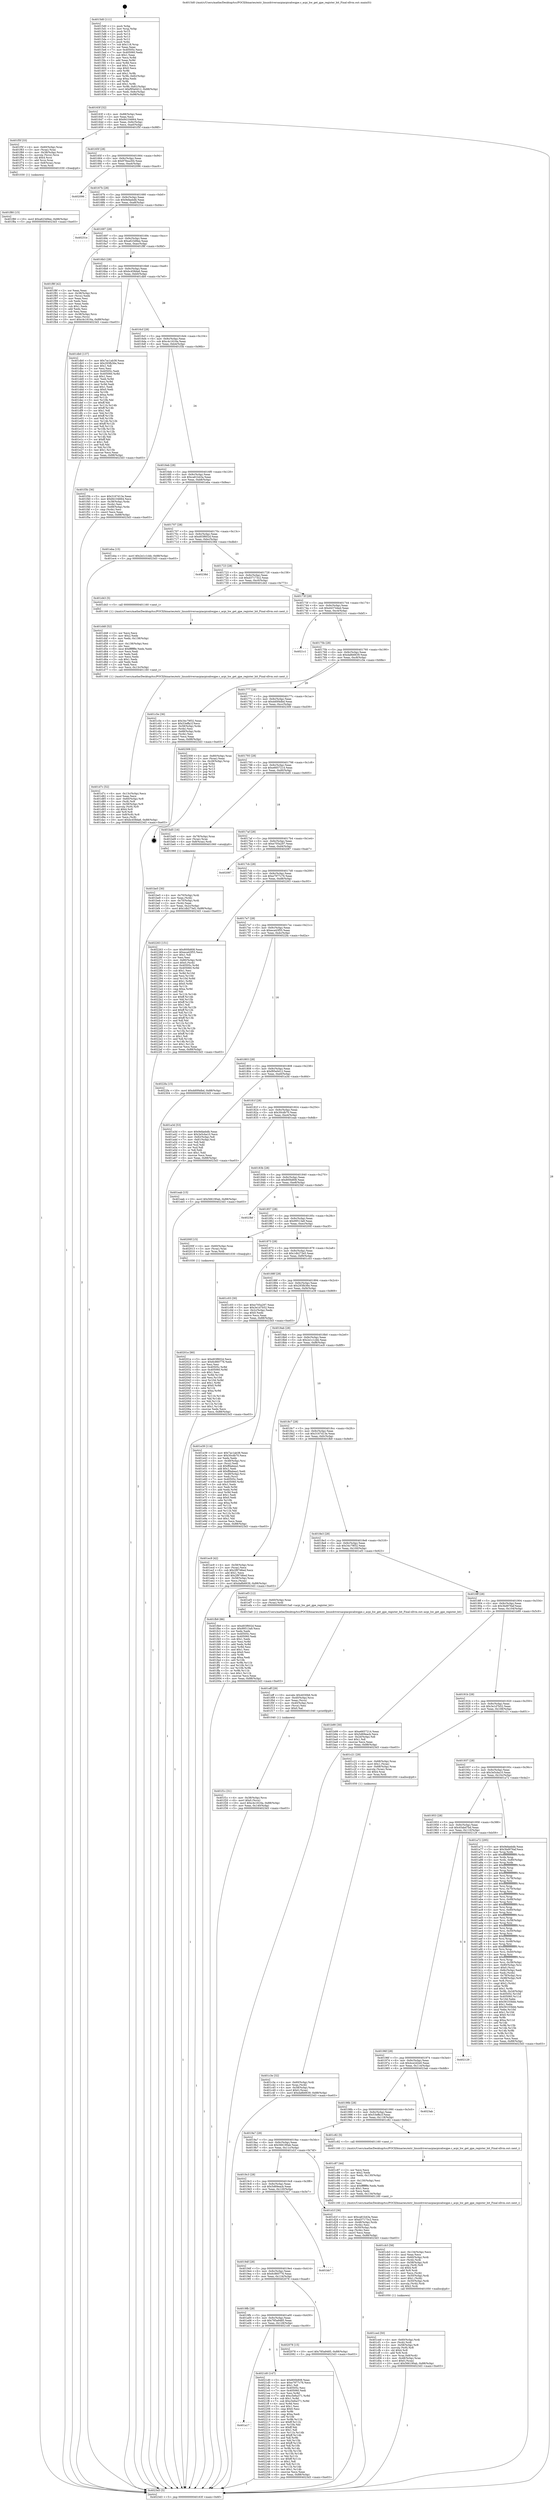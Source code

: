 digraph "0x4015d0" {
  label = "0x4015d0 (/mnt/c/Users/mathe/Desktop/tcc/POCII/binaries/extr_linuxdriversacpiacpicahwgpe.c_acpi_hw_get_gpe_register_bit_Final-ollvm.out::main(0))"
  labelloc = "t"
  node[shape=record]

  Entry [label="",width=0.3,height=0.3,shape=circle,fillcolor=black,style=filled]
  "0x40163f" [label="{
     0x40163f [32]\l
     | [instrs]\l
     &nbsp;&nbsp;0x40163f \<+6\>: mov -0x88(%rbp),%eax\l
     &nbsp;&nbsp;0x401645 \<+2\>: mov %eax,%ecx\l
     &nbsp;&nbsp;0x401647 \<+6\>: sub $0x84104664,%ecx\l
     &nbsp;&nbsp;0x40164d \<+6\>: mov %eax,-0x9c(%rbp)\l
     &nbsp;&nbsp;0x401653 \<+6\>: mov %ecx,-0xa0(%rbp)\l
     &nbsp;&nbsp;0x401659 \<+6\>: je 0000000000401f5f \<main+0x98f\>\l
  }"]
  "0x401f5f" [label="{
     0x401f5f [33]\l
     | [instrs]\l
     &nbsp;&nbsp;0x401f5f \<+4\>: mov -0x60(%rbp),%rax\l
     &nbsp;&nbsp;0x401f63 \<+3\>: mov (%rax),%rax\l
     &nbsp;&nbsp;0x401f66 \<+4\>: mov -0x38(%rbp),%rcx\l
     &nbsp;&nbsp;0x401f6a \<+3\>: movslq (%rcx),%rcx\l
     &nbsp;&nbsp;0x401f6d \<+4\>: shl $0x4,%rcx\l
     &nbsp;&nbsp;0x401f71 \<+3\>: add %rcx,%rax\l
     &nbsp;&nbsp;0x401f74 \<+4\>: mov 0x8(%rax),%rax\l
     &nbsp;&nbsp;0x401f78 \<+3\>: mov %rax,%rdi\l
     &nbsp;&nbsp;0x401f7b \<+5\>: call 0000000000401030 \<free@plt\>\l
     | [calls]\l
     &nbsp;&nbsp;0x401030 \{1\} (unknown)\l
  }"]
  "0x40165f" [label="{
     0x40165f [28]\l
     | [instrs]\l
     &nbsp;&nbsp;0x40165f \<+5\>: jmp 0000000000401664 \<main+0x94\>\l
     &nbsp;&nbsp;0x401664 \<+6\>: mov -0x9c(%rbp),%eax\l
     &nbsp;&nbsp;0x40166a \<+5\>: sub $0x976ea264,%eax\l
     &nbsp;&nbsp;0x40166f \<+6\>: mov %eax,-0xa4(%rbp)\l
     &nbsp;&nbsp;0x401675 \<+6\>: je 0000000000402096 \<main+0xac6\>\l
  }"]
  Exit [label="",width=0.3,height=0.3,shape=circle,fillcolor=black,style=filled,peripheries=2]
  "0x402096" [label="{
     0x402096\l
  }", style=dashed]
  "0x40167b" [label="{
     0x40167b [28]\l
     | [instrs]\l
     &nbsp;&nbsp;0x40167b \<+5\>: jmp 0000000000401680 \<main+0xb0\>\l
     &nbsp;&nbsp;0x401680 \<+6\>: mov -0x9c(%rbp),%eax\l
     &nbsp;&nbsp;0x401686 \<+5\>: sub $0x9efaebdb,%eax\l
     &nbsp;&nbsp;0x40168b \<+6\>: mov %eax,-0xa8(%rbp)\l
     &nbsp;&nbsp;0x401691 \<+6\>: je 000000000040231e \<main+0xd4e\>\l
  }"]
  "0x401a17" [label="{
     0x401a17\l
  }", style=dashed]
  "0x40231e" [label="{
     0x40231e\l
  }", style=dashed]
  "0x401697" [label="{
     0x401697 [28]\l
     | [instrs]\l
     &nbsp;&nbsp;0x401697 \<+5\>: jmp 000000000040169c \<main+0xcc\>\l
     &nbsp;&nbsp;0x40169c \<+6\>: mov -0x9c(%rbp),%eax\l
     &nbsp;&nbsp;0x4016a2 \<+5\>: sub $0xa623d9ee,%eax\l
     &nbsp;&nbsp;0x4016a7 \<+6\>: mov %eax,-0xac(%rbp)\l
     &nbsp;&nbsp;0x4016ad \<+6\>: je 0000000000401f8f \<main+0x9bf\>\l
  }"]
  "0x4021d0" [label="{
     0x4021d0 [147]\l
     | [instrs]\l
     &nbsp;&nbsp;0x4021d0 \<+5\>: mov $0x800b808,%eax\l
     &nbsp;&nbsp;0x4021d5 \<+5\>: mov $0xe7977c76,%ecx\l
     &nbsp;&nbsp;0x4021da \<+2\>: mov $0x1,%dl\l
     &nbsp;&nbsp;0x4021dc \<+7\>: mov 0x40505c,%esi\l
     &nbsp;&nbsp;0x4021e3 \<+7\>: mov 0x405060,%edi\l
     &nbsp;&nbsp;0x4021ea \<+3\>: mov %esi,%r8d\l
     &nbsp;&nbsp;0x4021ed \<+7\>: add $0xc5e6a371,%r8d\l
     &nbsp;&nbsp;0x4021f4 \<+4\>: sub $0x1,%r8d\l
     &nbsp;&nbsp;0x4021f8 \<+7\>: sub $0xc5e6a371,%r8d\l
     &nbsp;&nbsp;0x4021ff \<+4\>: imul %r8d,%esi\l
     &nbsp;&nbsp;0x402203 \<+3\>: and $0x1,%esi\l
     &nbsp;&nbsp;0x402206 \<+3\>: cmp $0x0,%esi\l
     &nbsp;&nbsp;0x402209 \<+4\>: sete %r9b\l
     &nbsp;&nbsp;0x40220d \<+3\>: cmp $0xa,%edi\l
     &nbsp;&nbsp;0x402210 \<+4\>: setl %r10b\l
     &nbsp;&nbsp;0x402214 \<+3\>: mov %r9b,%r11b\l
     &nbsp;&nbsp;0x402217 \<+4\>: xor $0xff,%r11b\l
     &nbsp;&nbsp;0x40221b \<+3\>: mov %r10b,%bl\l
     &nbsp;&nbsp;0x40221e \<+3\>: xor $0xff,%bl\l
     &nbsp;&nbsp;0x402221 \<+3\>: xor $0x1,%dl\l
     &nbsp;&nbsp;0x402224 \<+3\>: mov %r11b,%r14b\l
     &nbsp;&nbsp;0x402227 \<+4\>: and $0xff,%r14b\l
     &nbsp;&nbsp;0x40222b \<+3\>: and %dl,%r9b\l
     &nbsp;&nbsp;0x40222e \<+3\>: mov %bl,%r15b\l
     &nbsp;&nbsp;0x402231 \<+4\>: and $0xff,%r15b\l
     &nbsp;&nbsp;0x402235 \<+3\>: and %dl,%r10b\l
     &nbsp;&nbsp;0x402238 \<+3\>: or %r9b,%r14b\l
     &nbsp;&nbsp;0x40223b \<+3\>: or %r10b,%r15b\l
     &nbsp;&nbsp;0x40223e \<+3\>: xor %r15b,%r14b\l
     &nbsp;&nbsp;0x402241 \<+3\>: or %bl,%r11b\l
     &nbsp;&nbsp;0x402244 \<+4\>: xor $0xff,%r11b\l
     &nbsp;&nbsp;0x402248 \<+3\>: or $0x1,%dl\l
     &nbsp;&nbsp;0x40224b \<+3\>: and %dl,%r11b\l
     &nbsp;&nbsp;0x40224e \<+3\>: or %r11b,%r14b\l
     &nbsp;&nbsp;0x402251 \<+4\>: test $0x1,%r14b\l
     &nbsp;&nbsp;0x402255 \<+3\>: cmovne %ecx,%eax\l
     &nbsp;&nbsp;0x402258 \<+6\>: mov %eax,-0x88(%rbp)\l
     &nbsp;&nbsp;0x40225e \<+5\>: jmp 00000000004023d3 \<main+0xe03\>\l
  }"]
  "0x401f8f" [label="{
     0x401f8f [42]\l
     | [instrs]\l
     &nbsp;&nbsp;0x401f8f \<+2\>: xor %eax,%eax\l
     &nbsp;&nbsp;0x401f91 \<+4\>: mov -0x38(%rbp),%rcx\l
     &nbsp;&nbsp;0x401f95 \<+2\>: mov (%rcx),%edx\l
     &nbsp;&nbsp;0x401f97 \<+2\>: mov %eax,%esi\l
     &nbsp;&nbsp;0x401f99 \<+2\>: sub %edx,%esi\l
     &nbsp;&nbsp;0x401f9b \<+2\>: mov %eax,%edx\l
     &nbsp;&nbsp;0x401f9d \<+3\>: sub $0x1,%edx\l
     &nbsp;&nbsp;0x401fa0 \<+2\>: add %edx,%esi\l
     &nbsp;&nbsp;0x401fa2 \<+2\>: sub %esi,%eax\l
     &nbsp;&nbsp;0x401fa4 \<+4\>: mov -0x38(%rbp),%rcx\l
     &nbsp;&nbsp;0x401fa8 \<+2\>: mov %eax,(%rcx)\l
     &nbsp;&nbsp;0x401faa \<+10\>: movl $0xc4c1616a,-0x88(%rbp)\l
     &nbsp;&nbsp;0x401fb4 \<+5\>: jmp 00000000004023d3 \<main+0xe03\>\l
  }"]
  "0x4016b3" [label="{
     0x4016b3 [28]\l
     | [instrs]\l
     &nbsp;&nbsp;0x4016b3 \<+5\>: jmp 00000000004016b8 \<main+0xe8\>\l
     &nbsp;&nbsp;0x4016b8 \<+6\>: mov -0x9c(%rbp),%eax\l
     &nbsp;&nbsp;0x4016be \<+5\>: sub $0xbc458da6,%eax\l
     &nbsp;&nbsp;0x4016c3 \<+6\>: mov %eax,-0xb0(%rbp)\l
     &nbsp;&nbsp;0x4016c9 \<+6\>: je 0000000000401db0 \<main+0x7e0\>\l
  }"]
  "0x4019fb" [label="{
     0x4019fb [28]\l
     | [instrs]\l
     &nbsp;&nbsp;0x4019fb \<+5\>: jmp 0000000000401a00 \<main+0x430\>\l
     &nbsp;&nbsp;0x401a00 \<+6\>: mov -0x9c(%rbp),%eax\l
     &nbsp;&nbsp;0x401a06 \<+5\>: sub $0x785a9485,%eax\l
     &nbsp;&nbsp;0x401a0b \<+6\>: mov %eax,-0x128(%rbp)\l
     &nbsp;&nbsp;0x401a11 \<+6\>: je 00000000004021d0 \<main+0xc00\>\l
  }"]
  "0x401db0" [label="{
     0x401db0 [137]\l
     | [instrs]\l
     &nbsp;&nbsp;0x401db0 \<+5\>: mov $0x7ac1ab38,%eax\l
     &nbsp;&nbsp;0x401db5 \<+5\>: mov $0x293fb36e,%ecx\l
     &nbsp;&nbsp;0x401dba \<+2\>: mov $0x1,%dl\l
     &nbsp;&nbsp;0x401dbc \<+2\>: xor %esi,%esi\l
     &nbsp;&nbsp;0x401dbe \<+7\>: mov 0x40505c,%edi\l
     &nbsp;&nbsp;0x401dc5 \<+8\>: mov 0x405060,%r8d\l
     &nbsp;&nbsp;0x401dcd \<+3\>: sub $0x1,%esi\l
     &nbsp;&nbsp;0x401dd0 \<+3\>: mov %edi,%r9d\l
     &nbsp;&nbsp;0x401dd3 \<+3\>: add %esi,%r9d\l
     &nbsp;&nbsp;0x401dd6 \<+4\>: imul %r9d,%edi\l
     &nbsp;&nbsp;0x401dda \<+3\>: and $0x1,%edi\l
     &nbsp;&nbsp;0x401ddd \<+3\>: cmp $0x0,%edi\l
     &nbsp;&nbsp;0x401de0 \<+4\>: sete %r10b\l
     &nbsp;&nbsp;0x401de4 \<+4\>: cmp $0xa,%r8d\l
     &nbsp;&nbsp;0x401de8 \<+4\>: setl %r11b\l
     &nbsp;&nbsp;0x401dec \<+3\>: mov %r10b,%bl\l
     &nbsp;&nbsp;0x401def \<+3\>: xor $0xff,%bl\l
     &nbsp;&nbsp;0x401df2 \<+3\>: mov %r11b,%r14b\l
     &nbsp;&nbsp;0x401df5 \<+4\>: xor $0xff,%r14b\l
     &nbsp;&nbsp;0x401df9 \<+3\>: xor $0x1,%dl\l
     &nbsp;&nbsp;0x401dfc \<+3\>: mov %bl,%r15b\l
     &nbsp;&nbsp;0x401dff \<+4\>: and $0xff,%r15b\l
     &nbsp;&nbsp;0x401e03 \<+3\>: and %dl,%r10b\l
     &nbsp;&nbsp;0x401e06 \<+3\>: mov %r14b,%r12b\l
     &nbsp;&nbsp;0x401e09 \<+4\>: and $0xff,%r12b\l
     &nbsp;&nbsp;0x401e0d \<+3\>: and %dl,%r11b\l
     &nbsp;&nbsp;0x401e10 \<+3\>: or %r10b,%r15b\l
     &nbsp;&nbsp;0x401e13 \<+3\>: or %r11b,%r12b\l
     &nbsp;&nbsp;0x401e16 \<+3\>: xor %r12b,%r15b\l
     &nbsp;&nbsp;0x401e19 \<+3\>: or %r14b,%bl\l
     &nbsp;&nbsp;0x401e1c \<+3\>: xor $0xff,%bl\l
     &nbsp;&nbsp;0x401e1f \<+3\>: or $0x1,%dl\l
     &nbsp;&nbsp;0x401e22 \<+2\>: and %dl,%bl\l
     &nbsp;&nbsp;0x401e24 \<+3\>: or %bl,%r15b\l
     &nbsp;&nbsp;0x401e27 \<+4\>: test $0x1,%r15b\l
     &nbsp;&nbsp;0x401e2b \<+3\>: cmovne %ecx,%eax\l
     &nbsp;&nbsp;0x401e2e \<+6\>: mov %eax,-0x88(%rbp)\l
     &nbsp;&nbsp;0x401e34 \<+5\>: jmp 00000000004023d3 \<main+0xe03\>\l
  }"]
  "0x4016cf" [label="{
     0x4016cf [28]\l
     | [instrs]\l
     &nbsp;&nbsp;0x4016cf \<+5\>: jmp 00000000004016d4 \<main+0x104\>\l
     &nbsp;&nbsp;0x4016d4 \<+6\>: mov -0x9c(%rbp),%eax\l
     &nbsp;&nbsp;0x4016da \<+5\>: sub $0xc4c1616a,%eax\l
     &nbsp;&nbsp;0x4016df \<+6\>: mov %eax,-0xb4(%rbp)\l
     &nbsp;&nbsp;0x4016e5 \<+6\>: je 0000000000401f3b \<main+0x96b\>\l
  }"]
  "0x402078" [label="{
     0x402078 [15]\l
     | [instrs]\l
     &nbsp;&nbsp;0x402078 \<+10\>: movl $0x785a9485,-0x88(%rbp)\l
     &nbsp;&nbsp;0x402082 \<+5\>: jmp 00000000004023d3 \<main+0xe03\>\l
  }"]
  "0x401f3b" [label="{
     0x401f3b [36]\l
     | [instrs]\l
     &nbsp;&nbsp;0x401f3b \<+5\>: mov $0x3167d13e,%eax\l
     &nbsp;&nbsp;0x401f40 \<+5\>: mov $0x84104664,%ecx\l
     &nbsp;&nbsp;0x401f45 \<+4\>: mov -0x38(%rbp),%rdx\l
     &nbsp;&nbsp;0x401f49 \<+2\>: mov (%rdx),%esi\l
     &nbsp;&nbsp;0x401f4b \<+4\>: mov -0x68(%rbp),%rdx\l
     &nbsp;&nbsp;0x401f4f \<+2\>: cmp (%rdx),%esi\l
     &nbsp;&nbsp;0x401f51 \<+3\>: cmovl %ecx,%eax\l
     &nbsp;&nbsp;0x401f54 \<+6\>: mov %eax,-0x88(%rbp)\l
     &nbsp;&nbsp;0x401f5a \<+5\>: jmp 00000000004023d3 \<main+0xe03\>\l
  }"]
  "0x4016eb" [label="{
     0x4016eb [28]\l
     | [instrs]\l
     &nbsp;&nbsp;0x4016eb \<+5\>: jmp 00000000004016f0 \<main+0x120\>\l
     &nbsp;&nbsp;0x4016f0 \<+6\>: mov -0x9c(%rbp),%eax\l
     &nbsp;&nbsp;0x4016f6 \<+5\>: sub $0xca61b43a,%eax\l
     &nbsp;&nbsp;0x4016fb \<+6\>: mov %eax,-0xb8(%rbp)\l
     &nbsp;&nbsp;0x401701 \<+6\>: je 0000000000401eba \<main+0x8ea\>\l
  }"]
  "0x4019df" [label="{
     0x4019df [28]\l
     | [instrs]\l
     &nbsp;&nbsp;0x4019df \<+5\>: jmp 00000000004019e4 \<main+0x414\>\l
     &nbsp;&nbsp;0x4019e4 \<+6\>: mov -0x9c(%rbp),%eax\l
     &nbsp;&nbsp;0x4019ea \<+5\>: sub $0x6c860776,%eax\l
     &nbsp;&nbsp;0x4019ef \<+6\>: mov %eax,-0x124(%rbp)\l
     &nbsp;&nbsp;0x4019f5 \<+6\>: je 0000000000402078 \<main+0xaa8\>\l
  }"]
  "0x401eba" [label="{
     0x401eba [15]\l
     | [instrs]\l
     &nbsp;&nbsp;0x401eba \<+10\>: movl $0x2e1c1cbb,-0x88(%rbp)\l
     &nbsp;&nbsp;0x401ec4 \<+5\>: jmp 00000000004023d3 \<main+0xe03\>\l
  }"]
  "0x401707" [label="{
     0x401707 [28]\l
     | [instrs]\l
     &nbsp;&nbsp;0x401707 \<+5\>: jmp 000000000040170c \<main+0x13c\>\l
     &nbsp;&nbsp;0x40170c \<+6\>: mov -0x9c(%rbp),%eax\l
     &nbsp;&nbsp;0x401712 \<+5\>: sub $0xd03f602d,%eax\l
     &nbsp;&nbsp;0x401717 \<+6\>: mov %eax,-0xbc(%rbp)\l
     &nbsp;&nbsp;0x40171d \<+6\>: je 000000000040238d \<main+0xdbd\>\l
  }"]
  "0x401bb7" [label="{
     0x401bb7\l
  }", style=dashed]
  "0x40238d" [label="{
     0x40238d\l
  }", style=dashed]
  "0x401723" [label="{
     0x401723 [28]\l
     | [instrs]\l
     &nbsp;&nbsp;0x401723 \<+5\>: jmp 0000000000401728 \<main+0x158\>\l
     &nbsp;&nbsp;0x401728 \<+6\>: mov -0x9c(%rbp),%eax\l
     &nbsp;&nbsp;0x40172e \<+5\>: sub $0xd37173c2,%eax\l
     &nbsp;&nbsp;0x401733 \<+6\>: mov %eax,-0xc0(%rbp)\l
     &nbsp;&nbsp;0x401739 \<+6\>: je 0000000000401d43 \<main+0x773\>\l
  }"]
  "0x40201e" [label="{
     0x40201e [90]\l
     | [instrs]\l
     &nbsp;&nbsp;0x40201e \<+5\>: mov $0xd03f602d,%ecx\l
     &nbsp;&nbsp;0x402023 \<+5\>: mov $0x6c860776,%edx\l
     &nbsp;&nbsp;0x402028 \<+2\>: xor %esi,%esi\l
     &nbsp;&nbsp;0x40202a \<+8\>: mov 0x40505c,%r8d\l
     &nbsp;&nbsp;0x402032 \<+8\>: mov 0x405060,%r9d\l
     &nbsp;&nbsp;0x40203a \<+3\>: sub $0x1,%esi\l
     &nbsp;&nbsp;0x40203d \<+3\>: mov %r8d,%r10d\l
     &nbsp;&nbsp;0x402040 \<+3\>: add %esi,%r10d\l
     &nbsp;&nbsp;0x402043 \<+4\>: imul %r10d,%r8d\l
     &nbsp;&nbsp;0x402047 \<+4\>: and $0x1,%r8d\l
     &nbsp;&nbsp;0x40204b \<+4\>: cmp $0x0,%r8d\l
     &nbsp;&nbsp;0x40204f \<+4\>: sete %r11b\l
     &nbsp;&nbsp;0x402053 \<+4\>: cmp $0xa,%r9d\l
     &nbsp;&nbsp;0x402057 \<+3\>: setl %bl\l
     &nbsp;&nbsp;0x40205a \<+3\>: mov %r11b,%r14b\l
     &nbsp;&nbsp;0x40205d \<+3\>: and %bl,%r14b\l
     &nbsp;&nbsp;0x402060 \<+3\>: xor %bl,%r11b\l
     &nbsp;&nbsp;0x402063 \<+3\>: or %r11b,%r14b\l
     &nbsp;&nbsp;0x402066 \<+4\>: test $0x1,%r14b\l
     &nbsp;&nbsp;0x40206a \<+3\>: cmovne %edx,%ecx\l
     &nbsp;&nbsp;0x40206d \<+6\>: mov %ecx,-0x88(%rbp)\l
     &nbsp;&nbsp;0x402073 \<+5\>: jmp 00000000004023d3 \<main+0xe03\>\l
  }"]
  "0x401d43" [label="{
     0x401d43 [5]\l
     | [instrs]\l
     &nbsp;&nbsp;0x401d43 \<+5\>: call 0000000000401160 \<next_i\>\l
     | [calls]\l
     &nbsp;&nbsp;0x401160 \{1\} (/mnt/c/Users/mathe/Desktop/tcc/POCII/binaries/extr_linuxdriversacpiacpicahwgpe.c_acpi_hw_get_gpe_register_bit_Final-ollvm.out::next_i)\l
  }"]
  "0x40173f" [label="{
     0x40173f [28]\l
     | [instrs]\l
     &nbsp;&nbsp;0x40173f \<+5\>: jmp 0000000000401744 \<main+0x174\>\l
     &nbsp;&nbsp;0x401744 \<+6\>: mov -0x9c(%rbp),%eax\l
     &nbsp;&nbsp;0x40174a \<+5\>: sub $0xd43744ed,%eax\l
     &nbsp;&nbsp;0x40174f \<+6\>: mov %eax,-0xc4(%rbp)\l
     &nbsp;&nbsp;0x401755 \<+6\>: je 00000000004021c1 \<main+0xbf1\>\l
  }"]
  "0x401f80" [label="{
     0x401f80 [15]\l
     | [instrs]\l
     &nbsp;&nbsp;0x401f80 \<+10\>: movl $0xa623d9ee,-0x88(%rbp)\l
     &nbsp;&nbsp;0x401f8a \<+5\>: jmp 00000000004023d3 \<main+0xe03\>\l
  }"]
  "0x4021c1" [label="{
     0x4021c1\l
  }", style=dashed]
  "0x40175b" [label="{
     0x40175b [28]\l
     | [instrs]\l
     &nbsp;&nbsp;0x40175b \<+5\>: jmp 0000000000401760 \<main+0x190\>\l
     &nbsp;&nbsp;0x401760 \<+6\>: mov -0x9c(%rbp),%eax\l
     &nbsp;&nbsp;0x401766 \<+5\>: sub $0xda8b6639,%eax\l
     &nbsp;&nbsp;0x40176b \<+6\>: mov %eax,-0xc8(%rbp)\l
     &nbsp;&nbsp;0x401771 \<+6\>: je 0000000000401c5e \<main+0x68e\>\l
  }"]
  "0x401f1c" [label="{
     0x401f1c [31]\l
     | [instrs]\l
     &nbsp;&nbsp;0x401f1c \<+4\>: mov -0x38(%rbp),%rcx\l
     &nbsp;&nbsp;0x401f20 \<+6\>: movl $0x0,(%rcx)\l
     &nbsp;&nbsp;0x401f26 \<+10\>: movl $0xc4c1616a,-0x88(%rbp)\l
     &nbsp;&nbsp;0x401f30 \<+6\>: mov %eax,-0x140(%rbp)\l
     &nbsp;&nbsp;0x401f36 \<+5\>: jmp 00000000004023d3 \<main+0xe03\>\l
  }"]
  "0x401c5e" [label="{
     0x401c5e [36]\l
     | [instrs]\l
     &nbsp;&nbsp;0x401c5e \<+5\>: mov $0x34c79f32,%eax\l
     &nbsp;&nbsp;0x401c63 \<+5\>: mov $0x53effa1f,%ecx\l
     &nbsp;&nbsp;0x401c68 \<+4\>: mov -0x58(%rbp),%rdx\l
     &nbsp;&nbsp;0x401c6c \<+2\>: mov (%rdx),%esi\l
     &nbsp;&nbsp;0x401c6e \<+4\>: mov -0x68(%rbp),%rdx\l
     &nbsp;&nbsp;0x401c72 \<+2\>: cmp (%rdx),%esi\l
     &nbsp;&nbsp;0x401c74 \<+3\>: cmovl %ecx,%eax\l
     &nbsp;&nbsp;0x401c77 \<+6\>: mov %eax,-0x88(%rbp)\l
     &nbsp;&nbsp;0x401c7d \<+5\>: jmp 00000000004023d3 \<main+0xe03\>\l
  }"]
  "0x401777" [label="{
     0x401777 [28]\l
     | [instrs]\l
     &nbsp;&nbsp;0x401777 \<+5\>: jmp 000000000040177c \<main+0x1ac\>\l
     &nbsp;&nbsp;0x40177c \<+6\>: mov -0x9c(%rbp),%eax\l
     &nbsp;&nbsp;0x401782 \<+5\>: sub $0xdd0f4dbd,%eax\l
     &nbsp;&nbsp;0x401787 \<+6\>: mov %eax,-0xcc(%rbp)\l
     &nbsp;&nbsp;0x40178d \<+6\>: je 0000000000402309 \<main+0xd39\>\l
  }"]
  "0x401eff" [label="{
     0x401eff [29]\l
     | [instrs]\l
     &nbsp;&nbsp;0x401eff \<+10\>: movabs $0x4030b6,%rdi\l
     &nbsp;&nbsp;0x401f09 \<+4\>: mov -0x40(%rbp),%rcx\l
     &nbsp;&nbsp;0x401f0d \<+2\>: mov %eax,(%rcx)\l
     &nbsp;&nbsp;0x401f0f \<+4\>: mov -0x40(%rbp),%rcx\l
     &nbsp;&nbsp;0x401f13 \<+2\>: mov (%rcx),%esi\l
     &nbsp;&nbsp;0x401f15 \<+2\>: mov $0x0,%al\l
     &nbsp;&nbsp;0x401f17 \<+5\>: call 0000000000401040 \<printf@plt\>\l
     | [calls]\l
     &nbsp;&nbsp;0x401040 \{1\} (unknown)\l
  }"]
  "0x402309" [label="{
     0x402309 [21]\l
     | [instrs]\l
     &nbsp;&nbsp;0x402309 \<+4\>: mov -0x80(%rbp),%rax\l
     &nbsp;&nbsp;0x40230d \<+2\>: mov (%rax),%eax\l
     &nbsp;&nbsp;0x40230f \<+4\>: lea -0x28(%rbp),%rsp\l
     &nbsp;&nbsp;0x402313 \<+1\>: pop %rbx\l
     &nbsp;&nbsp;0x402314 \<+2\>: pop %r12\l
     &nbsp;&nbsp;0x402316 \<+2\>: pop %r13\l
     &nbsp;&nbsp;0x402318 \<+2\>: pop %r14\l
     &nbsp;&nbsp;0x40231a \<+2\>: pop %r15\l
     &nbsp;&nbsp;0x40231c \<+1\>: pop %rbp\l
     &nbsp;&nbsp;0x40231d \<+1\>: ret\l
  }"]
  "0x401793" [label="{
     0x401793 [28]\l
     | [instrs]\l
     &nbsp;&nbsp;0x401793 \<+5\>: jmp 0000000000401798 \<main+0x1c8\>\l
     &nbsp;&nbsp;0x401798 \<+6\>: mov -0x9c(%rbp),%eax\l
     &nbsp;&nbsp;0x40179e \<+5\>: sub $0xe6657214,%eax\l
     &nbsp;&nbsp;0x4017a3 \<+6\>: mov %eax,-0xd0(%rbp)\l
     &nbsp;&nbsp;0x4017a9 \<+6\>: je 0000000000401bd5 \<main+0x605\>\l
  }"]
  "0x401d7c" [label="{
     0x401d7c [52]\l
     | [instrs]\l
     &nbsp;&nbsp;0x401d7c \<+6\>: mov -0x13c(%rbp),%ecx\l
     &nbsp;&nbsp;0x401d82 \<+3\>: imul %eax,%ecx\l
     &nbsp;&nbsp;0x401d85 \<+4\>: mov -0x60(%rbp),%r8\l
     &nbsp;&nbsp;0x401d89 \<+3\>: mov (%r8),%r8\l
     &nbsp;&nbsp;0x401d8c \<+4\>: mov -0x58(%rbp),%r9\l
     &nbsp;&nbsp;0x401d90 \<+3\>: movslq (%r9),%r9\l
     &nbsp;&nbsp;0x401d93 \<+4\>: shl $0x4,%r9\l
     &nbsp;&nbsp;0x401d97 \<+3\>: add %r9,%r8\l
     &nbsp;&nbsp;0x401d9a \<+4\>: mov 0x8(%r8),%r8\l
     &nbsp;&nbsp;0x401d9e \<+3\>: mov %ecx,(%r8)\l
     &nbsp;&nbsp;0x401da1 \<+10\>: movl $0xbc458da6,-0x88(%rbp)\l
     &nbsp;&nbsp;0x401dab \<+5\>: jmp 00000000004023d3 \<main+0xe03\>\l
  }"]
  "0x401bd5" [label="{
     0x401bd5 [16]\l
     | [instrs]\l
     &nbsp;&nbsp;0x401bd5 \<+4\>: mov -0x78(%rbp),%rax\l
     &nbsp;&nbsp;0x401bd9 \<+3\>: mov (%rax),%rax\l
     &nbsp;&nbsp;0x401bdc \<+4\>: mov 0x8(%rax),%rdi\l
     &nbsp;&nbsp;0x401be0 \<+5\>: call 0000000000401060 \<atoi@plt\>\l
     | [calls]\l
     &nbsp;&nbsp;0x401060 \{1\} (unknown)\l
  }"]
  "0x4017af" [label="{
     0x4017af [28]\l
     | [instrs]\l
     &nbsp;&nbsp;0x4017af \<+5\>: jmp 00000000004017b4 \<main+0x1e4\>\l
     &nbsp;&nbsp;0x4017b4 \<+6\>: mov -0x9c(%rbp),%eax\l
     &nbsp;&nbsp;0x4017ba \<+5\>: sub $0xe705a297,%eax\l
     &nbsp;&nbsp;0x4017bf \<+6\>: mov %eax,-0xd4(%rbp)\l
     &nbsp;&nbsp;0x4017c5 \<+6\>: je 0000000000402087 \<main+0xab7\>\l
  }"]
  "0x401d48" [label="{
     0x401d48 [52]\l
     | [instrs]\l
     &nbsp;&nbsp;0x401d48 \<+2\>: xor %ecx,%ecx\l
     &nbsp;&nbsp;0x401d4a \<+5\>: mov $0x2,%edx\l
     &nbsp;&nbsp;0x401d4f \<+6\>: mov %edx,-0x138(%rbp)\l
     &nbsp;&nbsp;0x401d55 \<+1\>: cltd\l
     &nbsp;&nbsp;0x401d56 \<+6\>: mov -0x138(%rbp),%esi\l
     &nbsp;&nbsp;0x401d5c \<+2\>: idiv %esi\l
     &nbsp;&nbsp;0x401d5e \<+6\>: imul $0xfffffffe,%edx,%edx\l
     &nbsp;&nbsp;0x401d64 \<+2\>: mov %ecx,%edi\l
     &nbsp;&nbsp;0x401d66 \<+2\>: sub %edx,%edi\l
     &nbsp;&nbsp;0x401d68 \<+2\>: mov %ecx,%edx\l
     &nbsp;&nbsp;0x401d6a \<+3\>: sub $0x1,%edx\l
     &nbsp;&nbsp;0x401d6d \<+2\>: add %edx,%edi\l
     &nbsp;&nbsp;0x401d6f \<+2\>: sub %edi,%ecx\l
     &nbsp;&nbsp;0x401d71 \<+6\>: mov %ecx,-0x13c(%rbp)\l
     &nbsp;&nbsp;0x401d77 \<+5\>: call 0000000000401160 \<next_i\>\l
     | [calls]\l
     &nbsp;&nbsp;0x401160 \{1\} (/mnt/c/Users/mathe/Desktop/tcc/POCII/binaries/extr_linuxdriversacpiacpicahwgpe.c_acpi_hw_get_gpe_register_bit_Final-ollvm.out::next_i)\l
  }"]
  "0x402087" [label="{
     0x402087\l
  }", style=dashed]
  "0x4017cb" [label="{
     0x4017cb [28]\l
     | [instrs]\l
     &nbsp;&nbsp;0x4017cb \<+5\>: jmp 00000000004017d0 \<main+0x200\>\l
     &nbsp;&nbsp;0x4017d0 \<+6\>: mov -0x9c(%rbp),%eax\l
     &nbsp;&nbsp;0x4017d6 \<+5\>: sub $0xe7977c76,%eax\l
     &nbsp;&nbsp;0x4017db \<+6\>: mov %eax,-0xd8(%rbp)\l
     &nbsp;&nbsp;0x4017e1 \<+6\>: je 0000000000402263 \<main+0xc93\>\l
  }"]
  "0x4019c3" [label="{
     0x4019c3 [28]\l
     | [instrs]\l
     &nbsp;&nbsp;0x4019c3 \<+5\>: jmp 00000000004019c8 \<main+0x3f8\>\l
     &nbsp;&nbsp;0x4019c8 \<+6\>: mov -0x9c(%rbp),%eax\l
     &nbsp;&nbsp;0x4019ce \<+5\>: sub $0x5d69eacb,%eax\l
     &nbsp;&nbsp;0x4019d3 \<+6\>: mov %eax,-0x120(%rbp)\l
     &nbsp;&nbsp;0x4019d9 \<+6\>: je 0000000000401bb7 \<main+0x5e7\>\l
  }"]
  "0x402263" [label="{
     0x402263 [151]\l
     | [instrs]\l
     &nbsp;&nbsp;0x402263 \<+5\>: mov $0x800b808,%eax\l
     &nbsp;&nbsp;0x402268 \<+5\>: mov $0xeca43f55,%ecx\l
     &nbsp;&nbsp;0x40226d \<+2\>: mov $0x1,%dl\l
     &nbsp;&nbsp;0x40226f \<+2\>: xor %esi,%esi\l
     &nbsp;&nbsp;0x402271 \<+4\>: mov -0x80(%rbp),%rdi\l
     &nbsp;&nbsp;0x402275 \<+6\>: movl $0x0,(%rdi)\l
     &nbsp;&nbsp;0x40227b \<+8\>: mov 0x40505c,%r8d\l
     &nbsp;&nbsp;0x402283 \<+8\>: mov 0x405060,%r9d\l
     &nbsp;&nbsp;0x40228b \<+3\>: sub $0x1,%esi\l
     &nbsp;&nbsp;0x40228e \<+3\>: mov %r8d,%r10d\l
     &nbsp;&nbsp;0x402291 \<+3\>: add %esi,%r10d\l
     &nbsp;&nbsp;0x402294 \<+4\>: imul %r10d,%r8d\l
     &nbsp;&nbsp;0x402298 \<+4\>: and $0x1,%r8d\l
     &nbsp;&nbsp;0x40229c \<+4\>: cmp $0x0,%r8d\l
     &nbsp;&nbsp;0x4022a0 \<+4\>: sete %r11b\l
     &nbsp;&nbsp;0x4022a4 \<+4\>: cmp $0xa,%r9d\l
     &nbsp;&nbsp;0x4022a8 \<+3\>: setl %bl\l
     &nbsp;&nbsp;0x4022ab \<+3\>: mov %r11b,%r14b\l
     &nbsp;&nbsp;0x4022ae \<+4\>: xor $0xff,%r14b\l
     &nbsp;&nbsp;0x4022b2 \<+3\>: mov %bl,%r15b\l
     &nbsp;&nbsp;0x4022b5 \<+4\>: xor $0xff,%r15b\l
     &nbsp;&nbsp;0x4022b9 \<+3\>: xor $0x1,%dl\l
     &nbsp;&nbsp;0x4022bc \<+3\>: mov %r14b,%r12b\l
     &nbsp;&nbsp;0x4022bf \<+4\>: and $0xff,%r12b\l
     &nbsp;&nbsp;0x4022c3 \<+3\>: and %dl,%r11b\l
     &nbsp;&nbsp;0x4022c6 \<+3\>: mov %r15b,%r13b\l
     &nbsp;&nbsp;0x4022c9 \<+4\>: and $0xff,%r13b\l
     &nbsp;&nbsp;0x4022cd \<+2\>: and %dl,%bl\l
     &nbsp;&nbsp;0x4022cf \<+3\>: or %r11b,%r12b\l
     &nbsp;&nbsp;0x4022d2 \<+3\>: or %bl,%r13b\l
     &nbsp;&nbsp;0x4022d5 \<+3\>: xor %r13b,%r12b\l
     &nbsp;&nbsp;0x4022d8 \<+3\>: or %r15b,%r14b\l
     &nbsp;&nbsp;0x4022db \<+4\>: xor $0xff,%r14b\l
     &nbsp;&nbsp;0x4022df \<+3\>: or $0x1,%dl\l
     &nbsp;&nbsp;0x4022e2 \<+3\>: and %dl,%r14b\l
     &nbsp;&nbsp;0x4022e5 \<+3\>: or %r14b,%r12b\l
     &nbsp;&nbsp;0x4022e8 \<+4\>: test $0x1,%r12b\l
     &nbsp;&nbsp;0x4022ec \<+3\>: cmovne %ecx,%eax\l
     &nbsp;&nbsp;0x4022ef \<+6\>: mov %eax,-0x88(%rbp)\l
     &nbsp;&nbsp;0x4022f5 \<+5\>: jmp 00000000004023d3 \<main+0xe03\>\l
  }"]
  "0x4017e7" [label="{
     0x4017e7 [28]\l
     | [instrs]\l
     &nbsp;&nbsp;0x4017e7 \<+5\>: jmp 00000000004017ec \<main+0x21c\>\l
     &nbsp;&nbsp;0x4017ec \<+6\>: mov -0x9c(%rbp),%eax\l
     &nbsp;&nbsp;0x4017f2 \<+5\>: sub $0xeca43f55,%eax\l
     &nbsp;&nbsp;0x4017f7 \<+6\>: mov %eax,-0xdc(%rbp)\l
     &nbsp;&nbsp;0x4017fd \<+6\>: je 00000000004022fa \<main+0xd2a\>\l
  }"]
  "0x401d1f" [label="{
     0x401d1f [36]\l
     | [instrs]\l
     &nbsp;&nbsp;0x401d1f \<+5\>: mov $0xca61b43a,%eax\l
     &nbsp;&nbsp;0x401d24 \<+5\>: mov $0xd37173c2,%ecx\l
     &nbsp;&nbsp;0x401d29 \<+4\>: mov -0x48(%rbp),%rdx\l
     &nbsp;&nbsp;0x401d2d \<+2\>: mov (%rdx),%esi\l
     &nbsp;&nbsp;0x401d2f \<+4\>: mov -0x50(%rbp),%rdx\l
     &nbsp;&nbsp;0x401d33 \<+2\>: cmp (%rdx),%esi\l
     &nbsp;&nbsp;0x401d35 \<+3\>: cmovl %ecx,%eax\l
     &nbsp;&nbsp;0x401d38 \<+6\>: mov %eax,-0x88(%rbp)\l
     &nbsp;&nbsp;0x401d3e \<+5\>: jmp 00000000004023d3 \<main+0xe03\>\l
  }"]
  "0x4022fa" [label="{
     0x4022fa [15]\l
     | [instrs]\l
     &nbsp;&nbsp;0x4022fa \<+10\>: movl $0xdd0f4dbd,-0x88(%rbp)\l
     &nbsp;&nbsp;0x402304 \<+5\>: jmp 00000000004023d3 \<main+0xe03\>\l
  }"]
  "0x401803" [label="{
     0x401803 [28]\l
     | [instrs]\l
     &nbsp;&nbsp;0x401803 \<+5\>: jmp 0000000000401808 \<main+0x238\>\l
     &nbsp;&nbsp;0x401808 \<+6\>: mov -0x9c(%rbp),%eax\l
     &nbsp;&nbsp;0x40180e \<+5\>: sub $0xf95e0d12,%eax\l
     &nbsp;&nbsp;0x401813 \<+6\>: mov %eax,-0xe0(%rbp)\l
     &nbsp;&nbsp;0x401819 \<+6\>: je 0000000000401a3d \<main+0x46d\>\l
  }"]
  "0x401ced" [label="{
     0x401ced [50]\l
     | [instrs]\l
     &nbsp;&nbsp;0x401ced \<+4\>: mov -0x60(%rbp),%rdi\l
     &nbsp;&nbsp;0x401cf1 \<+3\>: mov (%rdi),%rdi\l
     &nbsp;&nbsp;0x401cf4 \<+4\>: mov -0x58(%rbp),%r8\l
     &nbsp;&nbsp;0x401cf8 \<+3\>: movslq (%r8),%r8\l
     &nbsp;&nbsp;0x401cfb \<+4\>: shl $0x4,%r8\l
     &nbsp;&nbsp;0x401cff \<+3\>: add %r8,%rdi\l
     &nbsp;&nbsp;0x401d02 \<+4\>: mov %rax,0x8(%rdi)\l
     &nbsp;&nbsp;0x401d06 \<+4\>: mov -0x48(%rbp),%rax\l
     &nbsp;&nbsp;0x401d0a \<+6\>: movl $0x0,(%rax)\l
     &nbsp;&nbsp;0x401d10 \<+10\>: movl $0x566190ab,-0x88(%rbp)\l
     &nbsp;&nbsp;0x401d1a \<+5\>: jmp 00000000004023d3 \<main+0xe03\>\l
  }"]
  "0x401a3d" [label="{
     0x401a3d [53]\l
     | [instrs]\l
     &nbsp;&nbsp;0x401a3d \<+5\>: mov $0x9efaebdb,%eax\l
     &nbsp;&nbsp;0x401a42 \<+5\>: mov $0x3e5cba10,%ecx\l
     &nbsp;&nbsp;0x401a47 \<+6\>: mov -0x82(%rbp),%dl\l
     &nbsp;&nbsp;0x401a4d \<+7\>: mov -0x81(%rbp),%sil\l
     &nbsp;&nbsp;0x401a54 \<+3\>: mov %dl,%dil\l
     &nbsp;&nbsp;0x401a57 \<+3\>: and %sil,%dil\l
     &nbsp;&nbsp;0x401a5a \<+3\>: xor %sil,%dl\l
     &nbsp;&nbsp;0x401a5d \<+3\>: or %dl,%dil\l
     &nbsp;&nbsp;0x401a60 \<+4\>: test $0x1,%dil\l
     &nbsp;&nbsp;0x401a64 \<+3\>: cmovne %ecx,%eax\l
     &nbsp;&nbsp;0x401a67 \<+6\>: mov %eax,-0x88(%rbp)\l
     &nbsp;&nbsp;0x401a6d \<+5\>: jmp 00000000004023d3 \<main+0xe03\>\l
  }"]
  "0x40181f" [label="{
     0x40181f [28]\l
     | [instrs]\l
     &nbsp;&nbsp;0x40181f \<+5\>: jmp 0000000000401824 \<main+0x254\>\l
     &nbsp;&nbsp;0x401824 \<+6\>: mov -0x9c(%rbp),%eax\l
     &nbsp;&nbsp;0x40182a \<+5\>: sub $0x30cdb70,%eax\l
     &nbsp;&nbsp;0x40182f \<+6\>: mov %eax,-0xe4(%rbp)\l
     &nbsp;&nbsp;0x401835 \<+6\>: je 0000000000401eab \<main+0x8db\>\l
  }"]
  "0x4023d3" [label="{
     0x4023d3 [5]\l
     | [instrs]\l
     &nbsp;&nbsp;0x4023d3 \<+5\>: jmp 000000000040163f \<main+0x6f\>\l
  }"]
  "0x4015d0" [label="{
     0x4015d0 [111]\l
     | [instrs]\l
     &nbsp;&nbsp;0x4015d0 \<+1\>: push %rbp\l
     &nbsp;&nbsp;0x4015d1 \<+3\>: mov %rsp,%rbp\l
     &nbsp;&nbsp;0x4015d4 \<+2\>: push %r15\l
     &nbsp;&nbsp;0x4015d6 \<+2\>: push %r14\l
     &nbsp;&nbsp;0x4015d8 \<+2\>: push %r13\l
     &nbsp;&nbsp;0x4015da \<+2\>: push %r12\l
     &nbsp;&nbsp;0x4015dc \<+1\>: push %rbx\l
     &nbsp;&nbsp;0x4015dd \<+7\>: sub $0x118,%rsp\l
     &nbsp;&nbsp;0x4015e4 \<+2\>: xor %eax,%eax\l
     &nbsp;&nbsp;0x4015e6 \<+7\>: mov 0x40505c,%ecx\l
     &nbsp;&nbsp;0x4015ed \<+7\>: mov 0x405060,%edx\l
     &nbsp;&nbsp;0x4015f4 \<+3\>: sub $0x1,%eax\l
     &nbsp;&nbsp;0x4015f7 \<+3\>: mov %ecx,%r8d\l
     &nbsp;&nbsp;0x4015fa \<+3\>: add %eax,%r8d\l
     &nbsp;&nbsp;0x4015fd \<+4\>: imul %r8d,%ecx\l
     &nbsp;&nbsp;0x401601 \<+3\>: and $0x1,%ecx\l
     &nbsp;&nbsp;0x401604 \<+3\>: cmp $0x0,%ecx\l
     &nbsp;&nbsp;0x401607 \<+4\>: sete %r9b\l
     &nbsp;&nbsp;0x40160b \<+4\>: and $0x1,%r9b\l
     &nbsp;&nbsp;0x40160f \<+7\>: mov %r9b,-0x82(%rbp)\l
     &nbsp;&nbsp;0x401616 \<+3\>: cmp $0xa,%edx\l
     &nbsp;&nbsp;0x401619 \<+4\>: setl %r9b\l
     &nbsp;&nbsp;0x40161d \<+4\>: and $0x1,%r9b\l
     &nbsp;&nbsp;0x401621 \<+7\>: mov %r9b,-0x81(%rbp)\l
     &nbsp;&nbsp;0x401628 \<+10\>: movl $0xf95e0d12,-0x88(%rbp)\l
     &nbsp;&nbsp;0x401632 \<+6\>: mov %edi,-0x8c(%rbp)\l
     &nbsp;&nbsp;0x401638 \<+7\>: mov %rsi,-0x98(%rbp)\l
  }"]
  "0x401cb3" [label="{
     0x401cb3 [58]\l
     | [instrs]\l
     &nbsp;&nbsp;0x401cb3 \<+6\>: mov -0x134(%rbp),%ecx\l
     &nbsp;&nbsp;0x401cb9 \<+3\>: imul %eax,%ecx\l
     &nbsp;&nbsp;0x401cbc \<+4\>: mov -0x60(%rbp),%rdi\l
     &nbsp;&nbsp;0x401cc0 \<+3\>: mov (%rdi),%rdi\l
     &nbsp;&nbsp;0x401cc3 \<+4\>: mov -0x58(%rbp),%r8\l
     &nbsp;&nbsp;0x401cc7 \<+3\>: movslq (%r8),%r8\l
     &nbsp;&nbsp;0x401cca \<+4\>: shl $0x4,%r8\l
     &nbsp;&nbsp;0x401cce \<+3\>: add %r8,%rdi\l
     &nbsp;&nbsp;0x401cd1 \<+2\>: mov %ecx,(%rdi)\l
     &nbsp;&nbsp;0x401cd3 \<+4\>: mov -0x50(%rbp),%rdi\l
     &nbsp;&nbsp;0x401cd7 \<+6\>: movl $0x1,(%rdi)\l
     &nbsp;&nbsp;0x401cdd \<+4\>: mov -0x50(%rbp),%rdi\l
     &nbsp;&nbsp;0x401ce1 \<+3\>: movslq (%rdi),%rdi\l
     &nbsp;&nbsp;0x401ce4 \<+4\>: shl $0x2,%rdi\l
     &nbsp;&nbsp;0x401ce8 \<+5\>: call 0000000000401050 \<malloc@plt\>\l
     | [calls]\l
     &nbsp;&nbsp;0x401050 \{1\} (unknown)\l
  }"]
  "0x401eab" [label="{
     0x401eab [15]\l
     | [instrs]\l
     &nbsp;&nbsp;0x401eab \<+10\>: movl $0x566190ab,-0x88(%rbp)\l
     &nbsp;&nbsp;0x401eb5 \<+5\>: jmp 00000000004023d3 \<main+0xe03\>\l
  }"]
  "0x40183b" [label="{
     0x40183b [28]\l
     | [instrs]\l
     &nbsp;&nbsp;0x40183b \<+5\>: jmp 0000000000401840 \<main+0x270\>\l
     &nbsp;&nbsp;0x401840 \<+6\>: mov -0x9c(%rbp),%eax\l
     &nbsp;&nbsp;0x401846 \<+5\>: sub $0x800b808,%eax\l
     &nbsp;&nbsp;0x40184b \<+6\>: mov %eax,-0xe8(%rbp)\l
     &nbsp;&nbsp;0x401851 \<+6\>: je 00000000004023bf \<main+0xdef\>\l
  }"]
  "0x401c87" [label="{
     0x401c87 [44]\l
     | [instrs]\l
     &nbsp;&nbsp;0x401c87 \<+2\>: xor %ecx,%ecx\l
     &nbsp;&nbsp;0x401c89 \<+5\>: mov $0x2,%edx\l
     &nbsp;&nbsp;0x401c8e \<+6\>: mov %edx,-0x130(%rbp)\l
     &nbsp;&nbsp;0x401c94 \<+1\>: cltd\l
     &nbsp;&nbsp;0x401c95 \<+6\>: mov -0x130(%rbp),%esi\l
     &nbsp;&nbsp;0x401c9b \<+2\>: idiv %esi\l
     &nbsp;&nbsp;0x401c9d \<+6\>: imul $0xfffffffe,%edx,%edx\l
     &nbsp;&nbsp;0x401ca3 \<+3\>: sub $0x1,%ecx\l
     &nbsp;&nbsp;0x401ca6 \<+2\>: sub %ecx,%edx\l
     &nbsp;&nbsp;0x401ca8 \<+6\>: mov %edx,-0x134(%rbp)\l
     &nbsp;&nbsp;0x401cae \<+5\>: call 0000000000401160 \<next_i\>\l
     | [calls]\l
     &nbsp;&nbsp;0x401160 \{1\} (/mnt/c/Users/mathe/Desktop/tcc/POCII/binaries/extr_linuxdriversacpiacpicahwgpe.c_acpi_hw_get_gpe_register_bit_Final-ollvm.out::next_i)\l
  }"]
  "0x4023bf" [label="{
     0x4023bf\l
  }", style=dashed]
  "0x401857" [label="{
     0x401857 [28]\l
     | [instrs]\l
     &nbsp;&nbsp;0x401857 \<+5\>: jmp 000000000040185c \<main+0x28c\>\l
     &nbsp;&nbsp;0x40185c \<+6\>: mov -0x9c(%rbp),%eax\l
     &nbsp;&nbsp;0x401862 \<+5\>: sub $0x99513a9,%eax\l
     &nbsp;&nbsp;0x401867 \<+6\>: mov %eax,-0xec(%rbp)\l
     &nbsp;&nbsp;0x40186d \<+6\>: je 000000000040200f \<main+0xa3f\>\l
  }"]
  "0x4019a7" [label="{
     0x4019a7 [28]\l
     | [instrs]\l
     &nbsp;&nbsp;0x4019a7 \<+5\>: jmp 00000000004019ac \<main+0x3dc\>\l
     &nbsp;&nbsp;0x4019ac \<+6\>: mov -0x9c(%rbp),%eax\l
     &nbsp;&nbsp;0x4019b2 \<+5\>: sub $0x566190ab,%eax\l
     &nbsp;&nbsp;0x4019b7 \<+6\>: mov %eax,-0x11c(%rbp)\l
     &nbsp;&nbsp;0x4019bd \<+6\>: je 0000000000401d1f \<main+0x74f\>\l
  }"]
  "0x40200f" [label="{
     0x40200f [15]\l
     | [instrs]\l
     &nbsp;&nbsp;0x40200f \<+4\>: mov -0x60(%rbp),%rax\l
     &nbsp;&nbsp;0x402013 \<+3\>: mov (%rax),%rax\l
     &nbsp;&nbsp;0x402016 \<+3\>: mov %rax,%rdi\l
     &nbsp;&nbsp;0x402019 \<+5\>: call 0000000000401030 \<free@plt\>\l
     | [calls]\l
     &nbsp;&nbsp;0x401030 \{1\} (unknown)\l
  }"]
  "0x401873" [label="{
     0x401873 [28]\l
     | [instrs]\l
     &nbsp;&nbsp;0x401873 \<+5\>: jmp 0000000000401878 \<main+0x2a8\>\l
     &nbsp;&nbsp;0x401878 \<+6\>: mov -0x9c(%rbp),%eax\l
     &nbsp;&nbsp;0x40187e \<+5\>: sub $0x1db273e5,%eax\l
     &nbsp;&nbsp;0x401883 \<+6\>: mov %eax,-0xf0(%rbp)\l
     &nbsp;&nbsp;0x401889 \<+6\>: je 0000000000401c03 \<main+0x633\>\l
  }"]
  "0x401c82" [label="{
     0x401c82 [5]\l
     | [instrs]\l
     &nbsp;&nbsp;0x401c82 \<+5\>: call 0000000000401160 \<next_i\>\l
     | [calls]\l
     &nbsp;&nbsp;0x401160 \{1\} (/mnt/c/Users/mathe/Desktop/tcc/POCII/binaries/extr_linuxdriversacpiacpicahwgpe.c_acpi_hw_get_gpe_register_bit_Final-ollvm.out::next_i)\l
  }"]
  "0x401c03" [label="{
     0x401c03 [30]\l
     | [instrs]\l
     &nbsp;&nbsp;0x401c03 \<+5\>: mov $0xe705a297,%eax\l
     &nbsp;&nbsp;0x401c08 \<+5\>: mov $0x3e1d7b52,%ecx\l
     &nbsp;&nbsp;0x401c0d \<+3\>: mov -0x2c(%rbp),%edx\l
     &nbsp;&nbsp;0x401c10 \<+3\>: cmp $0x0,%edx\l
     &nbsp;&nbsp;0x401c13 \<+3\>: cmove %ecx,%eax\l
     &nbsp;&nbsp;0x401c16 \<+6\>: mov %eax,-0x88(%rbp)\l
     &nbsp;&nbsp;0x401c1c \<+5\>: jmp 00000000004023d3 \<main+0xe03\>\l
  }"]
  "0x40188f" [label="{
     0x40188f [28]\l
     | [instrs]\l
     &nbsp;&nbsp;0x40188f \<+5\>: jmp 0000000000401894 \<main+0x2c4\>\l
     &nbsp;&nbsp;0x401894 \<+6\>: mov -0x9c(%rbp),%eax\l
     &nbsp;&nbsp;0x40189a \<+5\>: sub $0x293fb36e,%eax\l
     &nbsp;&nbsp;0x40189f \<+6\>: mov %eax,-0xf4(%rbp)\l
     &nbsp;&nbsp;0x4018a5 \<+6\>: je 0000000000401e39 \<main+0x869\>\l
  }"]
  "0x40198b" [label="{
     0x40198b [28]\l
     | [instrs]\l
     &nbsp;&nbsp;0x40198b \<+5\>: jmp 0000000000401990 \<main+0x3c0\>\l
     &nbsp;&nbsp;0x401990 \<+6\>: mov -0x9c(%rbp),%eax\l
     &nbsp;&nbsp;0x401996 \<+5\>: sub $0x53effa1f,%eax\l
     &nbsp;&nbsp;0x40199b \<+6\>: mov %eax,-0x118(%rbp)\l
     &nbsp;&nbsp;0x4019a1 \<+6\>: je 0000000000401c82 \<main+0x6b2\>\l
  }"]
  "0x401e39" [label="{
     0x401e39 [114]\l
     | [instrs]\l
     &nbsp;&nbsp;0x401e39 \<+5\>: mov $0x7ac1ab38,%eax\l
     &nbsp;&nbsp;0x401e3e \<+5\>: mov $0x30cdb70,%ecx\l
     &nbsp;&nbsp;0x401e43 \<+2\>: xor %edx,%edx\l
     &nbsp;&nbsp;0x401e45 \<+4\>: mov -0x48(%rbp),%rsi\l
     &nbsp;&nbsp;0x401e49 \<+2\>: mov (%rsi),%edi\l
     &nbsp;&nbsp;0x401e4b \<+6\>: sub $0xff4abea2,%edi\l
     &nbsp;&nbsp;0x401e51 \<+3\>: add $0x1,%edi\l
     &nbsp;&nbsp;0x401e54 \<+6\>: add $0xff4abea2,%edi\l
     &nbsp;&nbsp;0x401e5a \<+4\>: mov -0x48(%rbp),%rsi\l
     &nbsp;&nbsp;0x401e5e \<+2\>: mov %edi,(%rsi)\l
     &nbsp;&nbsp;0x401e60 \<+7\>: mov 0x40505c,%edi\l
     &nbsp;&nbsp;0x401e67 \<+8\>: mov 0x405060,%r8d\l
     &nbsp;&nbsp;0x401e6f \<+3\>: sub $0x1,%edx\l
     &nbsp;&nbsp;0x401e72 \<+3\>: mov %edi,%r9d\l
     &nbsp;&nbsp;0x401e75 \<+3\>: add %edx,%r9d\l
     &nbsp;&nbsp;0x401e78 \<+4\>: imul %r9d,%edi\l
     &nbsp;&nbsp;0x401e7c \<+3\>: and $0x1,%edi\l
     &nbsp;&nbsp;0x401e7f \<+3\>: cmp $0x0,%edi\l
     &nbsp;&nbsp;0x401e82 \<+4\>: sete %r10b\l
     &nbsp;&nbsp;0x401e86 \<+4\>: cmp $0xa,%r8d\l
     &nbsp;&nbsp;0x401e8a \<+4\>: setl %r11b\l
     &nbsp;&nbsp;0x401e8e \<+3\>: mov %r10b,%bl\l
     &nbsp;&nbsp;0x401e91 \<+3\>: and %r11b,%bl\l
     &nbsp;&nbsp;0x401e94 \<+3\>: xor %r11b,%r10b\l
     &nbsp;&nbsp;0x401e97 \<+3\>: or %r10b,%bl\l
     &nbsp;&nbsp;0x401e9a \<+3\>: test $0x1,%bl\l
     &nbsp;&nbsp;0x401e9d \<+3\>: cmovne %ecx,%eax\l
     &nbsp;&nbsp;0x401ea0 \<+6\>: mov %eax,-0x88(%rbp)\l
     &nbsp;&nbsp;0x401ea6 \<+5\>: jmp 00000000004023d3 \<main+0xe03\>\l
  }"]
  "0x4018ab" [label="{
     0x4018ab [28]\l
     | [instrs]\l
     &nbsp;&nbsp;0x4018ab \<+5\>: jmp 00000000004018b0 \<main+0x2e0\>\l
     &nbsp;&nbsp;0x4018b0 \<+6\>: mov -0x9c(%rbp),%eax\l
     &nbsp;&nbsp;0x4018b6 \<+5\>: sub $0x2e1c1cbb,%eax\l
     &nbsp;&nbsp;0x4018bb \<+6\>: mov %eax,-0xf8(%rbp)\l
     &nbsp;&nbsp;0x4018c1 \<+6\>: je 0000000000401ec9 \<main+0x8f9\>\l
  }"]
  "0x4023ab" [label="{
     0x4023ab\l
  }", style=dashed]
  "0x401ec9" [label="{
     0x401ec9 [42]\l
     | [instrs]\l
     &nbsp;&nbsp;0x401ec9 \<+4\>: mov -0x58(%rbp),%rax\l
     &nbsp;&nbsp;0x401ecd \<+2\>: mov (%rax),%ecx\l
     &nbsp;&nbsp;0x401ecf \<+6\>: sub $0x2f87d6ed,%ecx\l
     &nbsp;&nbsp;0x401ed5 \<+3\>: add $0x1,%ecx\l
     &nbsp;&nbsp;0x401ed8 \<+6\>: add $0x2f87d6ed,%ecx\l
     &nbsp;&nbsp;0x401ede \<+4\>: mov -0x58(%rbp),%rax\l
     &nbsp;&nbsp;0x401ee2 \<+2\>: mov %ecx,(%rax)\l
     &nbsp;&nbsp;0x401ee4 \<+10\>: movl $0xda8b6639,-0x88(%rbp)\l
     &nbsp;&nbsp;0x401eee \<+5\>: jmp 00000000004023d3 \<main+0xe03\>\l
  }"]
  "0x4018c7" [label="{
     0x4018c7 [28]\l
     | [instrs]\l
     &nbsp;&nbsp;0x4018c7 \<+5\>: jmp 00000000004018cc \<main+0x2fc\>\l
     &nbsp;&nbsp;0x4018cc \<+6\>: mov -0x9c(%rbp),%eax\l
     &nbsp;&nbsp;0x4018d2 \<+5\>: sub $0x3167d13e,%eax\l
     &nbsp;&nbsp;0x4018d7 \<+6\>: mov %eax,-0xfc(%rbp)\l
     &nbsp;&nbsp;0x4018dd \<+6\>: je 0000000000401fb9 \<main+0x9e9\>\l
  }"]
  "0x40196f" [label="{
     0x40196f [28]\l
     | [instrs]\l
     &nbsp;&nbsp;0x40196f \<+5\>: jmp 0000000000401974 \<main+0x3a4\>\l
     &nbsp;&nbsp;0x401974 \<+6\>: mov -0x9c(%rbp),%eax\l
     &nbsp;&nbsp;0x40197a \<+5\>: sub $0x4ce2d2e0,%eax\l
     &nbsp;&nbsp;0x40197f \<+6\>: mov %eax,-0x114(%rbp)\l
     &nbsp;&nbsp;0x401985 \<+6\>: je 00000000004023ab \<main+0xddb\>\l
  }"]
  "0x401fb9" [label="{
     0x401fb9 [86]\l
     | [instrs]\l
     &nbsp;&nbsp;0x401fb9 \<+5\>: mov $0xd03f602d,%eax\l
     &nbsp;&nbsp;0x401fbe \<+5\>: mov $0x99513a9,%ecx\l
     &nbsp;&nbsp;0x401fc3 \<+2\>: xor %edx,%edx\l
     &nbsp;&nbsp;0x401fc5 \<+7\>: mov 0x40505c,%esi\l
     &nbsp;&nbsp;0x401fcc \<+7\>: mov 0x405060,%edi\l
     &nbsp;&nbsp;0x401fd3 \<+3\>: sub $0x1,%edx\l
     &nbsp;&nbsp;0x401fd6 \<+3\>: mov %esi,%r8d\l
     &nbsp;&nbsp;0x401fd9 \<+3\>: add %edx,%r8d\l
     &nbsp;&nbsp;0x401fdc \<+4\>: imul %r8d,%esi\l
     &nbsp;&nbsp;0x401fe0 \<+3\>: and $0x1,%esi\l
     &nbsp;&nbsp;0x401fe3 \<+3\>: cmp $0x0,%esi\l
     &nbsp;&nbsp;0x401fe6 \<+4\>: sete %r9b\l
     &nbsp;&nbsp;0x401fea \<+3\>: cmp $0xa,%edi\l
     &nbsp;&nbsp;0x401fed \<+4\>: setl %r10b\l
     &nbsp;&nbsp;0x401ff1 \<+3\>: mov %r9b,%r11b\l
     &nbsp;&nbsp;0x401ff4 \<+3\>: and %r10b,%r11b\l
     &nbsp;&nbsp;0x401ff7 \<+3\>: xor %r10b,%r9b\l
     &nbsp;&nbsp;0x401ffa \<+3\>: or %r9b,%r11b\l
     &nbsp;&nbsp;0x401ffd \<+4\>: test $0x1,%r11b\l
     &nbsp;&nbsp;0x402001 \<+3\>: cmovne %ecx,%eax\l
     &nbsp;&nbsp;0x402004 \<+6\>: mov %eax,-0x88(%rbp)\l
     &nbsp;&nbsp;0x40200a \<+5\>: jmp 00000000004023d3 \<main+0xe03\>\l
  }"]
  "0x4018e3" [label="{
     0x4018e3 [28]\l
     | [instrs]\l
     &nbsp;&nbsp;0x4018e3 \<+5\>: jmp 00000000004018e8 \<main+0x318\>\l
     &nbsp;&nbsp;0x4018e8 \<+6\>: mov -0x9c(%rbp),%eax\l
     &nbsp;&nbsp;0x4018ee \<+5\>: sub $0x34c79f32,%eax\l
     &nbsp;&nbsp;0x4018f3 \<+6\>: mov %eax,-0x100(%rbp)\l
     &nbsp;&nbsp;0x4018f9 \<+6\>: je 0000000000401ef3 \<main+0x923\>\l
  }"]
  "0x402129" [label="{
     0x402129\l
  }", style=dashed]
  "0x401ef3" [label="{
     0x401ef3 [12]\l
     | [instrs]\l
     &nbsp;&nbsp;0x401ef3 \<+4\>: mov -0x60(%rbp),%rax\l
     &nbsp;&nbsp;0x401ef7 \<+3\>: mov (%rax),%rdi\l
     &nbsp;&nbsp;0x401efa \<+5\>: call 00000000004015a0 \<acpi_hw_get_gpe_register_bit\>\l
     | [calls]\l
     &nbsp;&nbsp;0x4015a0 \{1\} (/mnt/c/Users/mathe/Desktop/tcc/POCII/binaries/extr_linuxdriversacpiacpicahwgpe.c_acpi_hw_get_gpe_register_bit_Final-ollvm.out::acpi_hw_get_gpe_register_bit)\l
  }"]
  "0x4018ff" [label="{
     0x4018ff [28]\l
     | [instrs]\l
     &nbsp;&nbsp;0x4018ff \<+5\>: jmp 0000000000401904 \<main+0x334\>\l
     &nbsp;&nbsp;0x401904 \<+6\>: mov -0x9c(%rbp),%eax\l
     &nbsp;&nbsp;0x40190a \<+5\>: sub $0x3bd976af,%eax\l
     &nbsp;&nbsp;0x40190f \<+6\>: mov %eax,-0x104(%rbp)\l
     &nbsp;&nbsp;0x401915 \<+6\>: je 0000000000401b99 \<main+0x5c9\>\l
  }"]
  "0x401c3e" [label="{
     0x401c3e [32]\l
     | [instrs]\l
     &nbsp;&nbsp;0x401c3e \<+4\>: mov -0x60(%rbp),%rdi\l
     &nbsp;&nbsp;0x401c42 \<+3\>: mov %rax,(%rdi)\l
     &nbsp;&nbsp;0x401c45 \<+4\>: mov -0x58(%rbp),%rax\l
     &nbsp;&nbsp;0x401c49 \<+6\>: movl $0x0,(%rax)\l
     &nbsp;&nbsp;0x401c4f \<+10\>: movl $0xda8b6639,-0x88(%rbp)\l
     &nbsp;&nbsp;0x401c59 \<+5\>: jmp 00000000004023d3 \<main+0xe03\>\l
  }"]
  "0x401b99" [label="{
     0x401b99 [30]\l
     | [instrs]\l
     &nbsp;&nbsp;0x401b99 \<+5\>: mov $0xe6657214,%eax\l
     &nbsp;&nbsp;0x401b9e \<+5\>: mov $0x5d69eacb,%ecx\l
     &nbsp;&nbsp;0x401ba3 \<+3\>: mov -0x2d(%rbp),%dl\l
     &nbsp;&nbsp;0x401ba6 \<+3\>: test $0x1,%dl\l
     &nbsp;&nbsp;0x401ba9 \<+3\>: cmovne %ecx,%eax\l
     &nbsp;&nbsp;0x401bac \<+6\>: mov %eax,-0x88(%rbp)\l
     &nbsp;&nbsp;0x401bb2 \<+5\>: jmp 00000000004023d3 \<main+0xe03\>\l
  }"]
  "0x40191b" [label="{
     0x40191b [28]\l
     | [instrs]\l
     &nbsp;&nbsp;0x40191b \<+5\>: jmp 0000000000401920 \<main+0x350\>\l
     &nbsp;&nbsp;0x401920 \<+6\>: mov -0x9c(%rbp),%eax\l
     &nbsp;&nbsp;0x401926 \<+5\>: sub $0x3e1d7b52,%eax\l
     &nbsp;&nbsp;0x40192b \<+6\>: mov %eax,-0x108(%rbp)\l
     &nbsp;&nbsp;0x401931 \<+6\>: je 0000000000401c21 \<main+0x651\>\l
  }"]
  "0x401be5" [label="{
     0x401be5 [30]\l
     | [instrs]\l
     &nbsp;&nbsp;0x401be5 \<+4\>: mov -0x70(%rbp),%rdi\l
     &nbsp;&nbsp;0x401be9 \<+2\>: mov %eax,(%rdi)\l
     &nbsp;&nbsp;0x401beb \<+4\>: mov -0x70(%rbp),%rdi\l
     &nbsp;&nbsp;0x401bef \<+2\>: mov (%rdi),%eax\l
     &nbsp;&nbsp;0x401bf1 \<+3\>: mov %eax,-0x2c(%rbp)\l
     &nbsp;&nbsp;0x401bf4 \<+10\>: movl $0x1db273e5,-0x88(%rbp)\l
     &nbsp;&nbsp;0x401bfe \<+5\>: jmp 00000000004023d3 \<main+0xe03\>\l
  }"]
  "0x401c21" [label="{
     0x401c21 [29]\l
     | [instrs]\l
     &nbsp;&nbsp;0x401c21 \<+4\>: mov -0x68(%rbp),%rax\l
     &nbsp;&nbsp;0x401c25 \<+6\>: movl $0x1,(%rax)\l
     &nbsp;&nbsp;0x401c2b \<+4\>: mov -0x68(%rbp),%rax\l
     &nbsp;&nbsp;0x401c2f \<+3\>: movslq (%rax),%rax\l
     &nbsp;&nbsp;0x401c32 \<+4\>: shl $0x4,%rax\l
     &nbsp;&nbsp;0x401c36 \<+3\>: mov %rax,%rdi\l
     &nbsp;&nbsp;0x401c39 \<+5\>: call 0000000000401050 \<malloc@plt\>\l
     | [calls]\l
     &nbsp;&nbsp;0x401050 \{1\} (unknown)\l
  }"]
  "0x401937" [label="{
     0x401937 [28]\l
     | [instrs]\l
     &nbsp;&nbsp;0x401937 \<+5\>: jmp 000000000040193c \<main+0x36c\>\l
     &nbsp;&nbsp;0x40193c \<+6\>: mov -0x9c(%rbp),%eax\l
     &nbsp;&nbsp;0x401942 \<+5\>: sub $0x3e5cba10,%eax\l
     &nbsp;&nbsp;0x401947 \<+6\>: mov %eax,-0x10c(%rbp)\l
     &nbsp;&nbsp;0x40194d \<+6\>: je 0000000000401a72 \<main+0x4a2\>\l
  }"]
  "0x401953" [label="{
     0x401953 [28]\l
     | [instrs]\l
     &nbsp;&nbsp;0x401953 \<+5\>: jmp 0000000000401958 \<main+0x388\>\l
     &nbsp;&nbsp;0x401958 \<+6\>: mov -0x9c(%rbp),%eax\l
     &nbsp;&nbsp;0x40195e \<+5\>: sub $0x45abd7bd,%eax\l
     &nbsp;&nbsp;0x401963 \<+6\>: mov %eax,-0x110(%rbp)\l
     &nbsp;&nbsp;0x401969 \<+6\>: je 0000000000402129 \<main+0xb59\>\l
  }"]
  "0x401a72" [label="{
     0x401a72 [295]\l
     | [instrs]\l
     &nbsp;&nbsp;0x401a72 \<+5\>: mov $0x9efaebdb,%eax\l
     &nbsp;&nbsp;0x401a77 \<+5\>: mov $0x3bd976af,%ecx\l
     &nbsp;&nbsp;0x401a7c \<+3\>: mov %rsp,%rdx\l
     &nbsp;&nbsp;0x401a7f \<+4\>: add $0xfffffffffffffff0,%rdx\l
     &nbsp;&nbsp;0x401a83 \<+3\>: mov %rdx,%rsp\l
     &nbsp;&nbsp;0x401a86 \<+4\>: mov %rdx,-0x80(%rbp)\l
     &nbsp;&nbsp;0x401a8a \<+3\>: mov %rsp,%rdx\l
     &nbsp;&nbsp;0x401a8d \<+4\>: add $0xfffffffffffffff0,%rdx\l
     &nbsp;&nbsp;0x401a91 \<+3\>: mov %rdx,%rsp\l
     &nbsp;&nbsp;0x401a94 \<+3\>: mov %rsp,%rsi\l
     &nbsp;&nbsp;0x401a97 \<+4\>: add $0xfffffffffffffff0,%rsi\l
     &nbsp;&nbsp;0x401a9b \<+3\>: mov %rsi,%rsp\l
     &nbsp;&nbsp;0x401a9e \<+4\>: mov %rsi,-0x78(%rbp)\l
     &nbsp;&nbsp;0x401aa2 \<+3\>: mov %rsp,%rsi\l
     &nbsp;&nbsp;0x401aa5 \<+4\>: add $0xfffffffffffffff0,%rsi\l
     &nbsp;&nbsp;0x401aa9 \<+3\>: mov %rsi,%rsp\l
     &nbsp;&nbsp;0x401aac \<+4\>: mov %rsi,-0x70(%rbp)\l
     &nbsp;&nbsp;0x401ab0 \<+3\>: mov %rsp,%rsi\l
     &nbsp;&nbsp;0x401ab3 \<+4\>: add $0xfffffffffffffff0,%rsi\l
     &nbsp;&nbsp;0x401ab7 \<+3\>: mov %rsi,%rsp\l
     &nbsp;&nbsp;0x401aba \<+4\>: mov %rsi,-0x68(%rbp)\l
     &nbsp;&nbsp;0x401abe \<+3\>: mov %rsp,%rsi\l
     &nbsp;&nbsp;0x401ac1 \<+4\>: add $0xfffffffffffffff0,%rsi\l
     &nbsp;&nbsp;0x401ac5 \<+3\>: mov %rsi,%rsp\l
     &nbsp;&nbsp;0x401ac8 \<+4\>: mov %rsi,-0x60(%rbp)\l
     &nbsp;&nbsp;0x401acc \<+3\>: mov %rsp,%rsi\l
     &nbsp;&nbsp;0x401acf \<+4\>: add $0xfffffffffffffff0,%rsi\l
     &nbsp;&nbsp;0x401ad3 \<+3\>: mov %rsi,%rsp\l
     &nbsp;&nbsp;0x401ad6 \<+4\>: mov %rsi,-0x58(%rbp)\l
     &nbsp;&nbsp;0x401ada \<+3\>: mov %rsp,%rsi\l
     &nbsp;&nbsp;0x401add \<+4\>: add $0xfffffffffffffff0,%rsi\l
     &nbsp;&nbsp;0x401ae1 \<+3\>: mov %rsi,%rsp\l
     &nbsp;&nbsp;0x401ae4 \<+4\>: mov %rsi,-0x50(%rbp)\l
     &nbsp;&nbsp;0x401ae8 \<+3\>: mov %rsp,%rsi\l
     &nbsp;&nbsp;0x401aeb \<+4\>: add $0xfffffffffffffff0,%rsi\l
     &nbsp;&nbsp;0x401aef \<+3\>: mov %rsi,%rsp\l
     &nbsp;&nbsp;0x401af2 \<+4\>: mov %rsi,-0x48(%rbp)\l
     &nbsp;&nbsp;0x401af6 \<+3\>: mov %rsp,%rsi\l
     &nbsp;&nbsp;0x401af9 \<+4\>: add $0xfffffffffffffff0,%rsi\l
     &nbsp;&nbsp;0x401afd \<+3\>: mov %rsi,%rsp\l
     &nbsp;&nbsp;0x401b00 \<+4\>: mov %rsi,-0x40(%rbp)\l
     &nbsp;&nbsp;0x401b04 \<+3\>: mov %rsp,%rsi\l
     &nbsp;&nbsp;0x401b07 \<+4\>: add $0xfffffffffffffff0,%rsi\l
     &nbsp;&nbsp;0x401b0b \<+3\>: mov %rsi,%rsp\l
     &nbsp;&nbsp;0x401b0e \<+4\>: mov %rsi,-0x38(%rbp)\l
     &nbsp;&nbsp;0x401b12 \<+4\>: mov -0x80(%rbp),%rsi\l
     &nbsp;&nbsp;0x401b16 \<+6\>: movl $0x0,(%rsi)\l
     &nbsp;&nbsp;0x401b1c \<+6\>: mov -0x8c(%rbp),%edi\l
     &nbsp;&nbsp;0x401b22 \<+2\>: mov %edi,(%rdx)\l
     &nbsp;&nbsp;0x401b24 \<+4\>: mov -0x78(%rbp),%rsi\l
     &nbsp;&nbsp;0x401b28 \<+7\>: mov -0x98(%rbp),%r8\l
     &nbsp;&nbsp;0x401b2f \<+3\>: mov %r8,(%rsi)\l
     &nbsp;&nbsp;0x401b32 \<+3\>: cmpl $0x2,(%rdx)\l
     &nbsp;&nbsp;0x401b35 \<+4\>: setne %r9b\l
     &nbsp;&nbsp;0x401b39 \<+4\>: and $0x1,%r9b\l
     &nbsp;&nbsp;0x401b3d \<+4\>: mov %r9b,-0x2d(%rbp)\l
     &nbsp;&nbsp;0x401b41 \<+8\>: mov 0x40505c,%r10d\l
     &nbsp;&nbsp;0x401b49 \<+8\>: mov 0x405060,%r11d\l
     &nbsp;&nbsp;0x401b51 \<+3\>: mov %r10d,%ebx\l
     &nbsp;&nbsp;0x401b54 \<+6\>: sub $0x56103bbb,%ebx\l
     &nbsp;&nbsp;0x401b5a \<+3\>: sub $0x1,%ebx\l
     &nbsp;&nbsp;0x401b5d \<+6\>: add $0x56103bbb,%ebx\l
     &nbsp;&nbsp;0x401b63 \<+4\>: imul %ebx,%r10d\l
     &nbsp;&nbsp;0x401b67 \<+4\>: and $0x1,%r10d\l
     &nbsp;&nbsp;0x401b6b \<+4\>: cmp $0x0,%r10d\l
     &nbsp;&nbsp;0x401b6f \<+4\>: sete %r9b\l
     &nbsp;&nbsp;0x401b73 \<+4\>: cmp $0xa,%r11d\l
     &nbsp;&nbsp;0x401b77 \<+4\>: setl %r14b\l
     &nbsp;&nbsp;0x401b7b \<+3\>: mov %r9b,%r15b\l
     &nbsp;&nbsp;0x401b7e \<+3\>: and %r14b,%r15b\l
     &nbsp;&nbsp;0x401b81 \<+3\>: xor %r14b,%r9b\l
     &nbsp;&nbsp;0x401b84 \<+3\>: or %r9b,%r15b\l
     &nbsp;&nbsp;0x401b87 \<+4\>: test $0x1,%r15b\l
     &nbsp;&nbsp;0x401b8b \<+3\>: cmovne %ecx,%eax\l
     &nbsp;&nbsp;0x401b8e \<+6\>: mov %eax,-0x88(%rbp)\l
     &nbsp;&nbsp;0x401b94 \<+5\>: jmp 00000000004023d3 \<main+0xe03\>\l
  }"]
  Entry -> "0x4015d0" [label=" 1"]
  "0x40163f" -> "0x401f5f" [label=" 1"]
  "0x40163f" -> "0x40165f" [label=" 28"]
  "0x402309" -> Exit [label=" 1"]
  "0x40165f" -> "0x402096" [label=" 0"]
  "0x40165f" -> "0x40167b" [label=" 28"]
  "0x4022fa" -> "0x4023d3" [label=" 1"]
  "0x40167b" -> "0x40231e" [label=" 0"]
  "0x40167b" -> "0x401697" [label=" 28"]
  "0x402263" -> "0x4023d3" [label=" 1"]
  "0x401697" -> "0x401f8f" [label=" 1"]
  "0x401697" -> "0x4016b3" [label=" 27"]
  "0x4021d0" -> "0x4023d3" [label=" 1"]
  "0x4016b3" -> "0x401db0" [label=" 1"]
  "0x4016b3" -> "0x4016cf" [label=" 26"]
  "0x4019fb" -> "0x4021d0" [label=" 1"]
  "0x4016cf" -> "0x401f3b" [label=" 2"]
  "0x4016cf" -> "0x4016eb" [label=" 24"]
  "0x4019fb" -> "0x401a17" [label=" 0"]
  "0x4016eb" -> "0x401eba" [label=" 1"]
  "0x4016eb" -> "0x401707" [label=" 23"]
  "0x4019df" -> "0x4019fb" [label=" 1"]
  "0x401707" -> "0x40238d" [label=" 0"]
  "0x401707" -> "0x401723" [label=" 23"]
  "0x4019df" -> "0x402078" [label=" 1"]
  "0x401723" -> "0x401d43" [label=" 1"]
  "0x401723" -> "0x40173f" [label=" 22"]
  "0x4019c3" -> "0x4019df" [label=" 2"]
  "0x40173f" -> "0x4021c1" [label=" 0"]
  "0x40173f" -> "0x40175b" [label=" 22"]
  "0x4019c3" -> "0x401bb7" [label=" 0"]
  "0x40175b" -> "0x401c5e" [label=" 2"]
  "0x40175b" -> "0x401777" [label=" 20"]
  "0x402078" -> "0x4023d3" [label=" 1"]
  "0x401777" -> "0x402309" [label=" 1"]
  "0x401777" -> "0x401793" [label=" 19"]
  "0x40201e" -> "0x4023d3" [label=" 1"]
  "0x401793" -> "0x401bd5" [label=" 1"]
  "0x401793" -> "0x4017af" [label=" 18"]
  "0x40200f" -> "0x40201e" [label=" 1"]
  "0x4017af" -> "0x402087" [label=" 0"]
  "0x4017af" -> "0x4017cb" [label=" 18"]
  "0x401fb9" -> "0x4023d3" [label=" 1"]
  "0x4017cb" -> "0x402263" [label=" 1"]
  "0x4017cb" -> "0x4017e7" [label=" 17"]
  "0x401f8f" -> "0x4023d3" [label=" 1"]
  "0x4017e7" -> "0x4022fa" [label=" 1"]
  "0x4017e7" -> "0x401803" [label=" 16"]
  "0x401f80" -> "0x4023d3" [label=" 1"]
  "0x401803" -> "0x401a3d" [label=" 1"]
  "0x401803" -> "0x40181f" [label=" 15"]
  "0x401a3d" -> "0x4023d3" [label=" 1"]
  "0x4015d0" -> "0x40163f" [label=" 1"]
  "0x4023d3" -> "0x40163f" [label=" 28"]
  "0x401f3b" -> "0x4023d3" [label=" 2"]
  "0x40181f" -> "0x401eab" [label=" 1"]
  "0x40181f" -> "0x40183b" [label=" 14"]
  "0x401f1c" -> "0x4023d3" [label=" 1"]
  "0x40183b" -> "0x4023bf" [label=" 0"]
  "0x40183b" -> "0x401857" [label=" 14"]
  "0x401eff" -> "0x401f1c" [label=" 1"]
  "0x401857" -> "0x40200f" [label=" 1"]
  "0x401857" -> "0x401873" [label=" 13"]
  "0x401ef3" -> "0x401eff" [label=" 1"]
  "0x401873" -> "0x401c03" [label=" 1"]
  "0x401873" -> "0x40188f" [label=" 12"]
  "0x401ec9" -> "0x4023d3" [label=" 1"]
  "0x40188f" -> "0x401e39" [label=" 1"]
  "0x40188f" -> "0x4018ab" [label=" 11"]
  "0x401eab" -> "0x4023d3" [label=" 1"]
  "0x4018ab" -> "0x401ec9" [label=" 1"]
  "0x4018ab" -> "0x4018c7" [label=" 10"]
  "0x401e39" -> "0x4023d3" [label=" 1"]
  "0x4018c7" -> "0x401fb9" [label=" 1"]
  "0x4018c7" -> "0x4018e3" [label=" 9"]
  "0x401d7c" -> "0x4023d3" [label=" 1"]
  "0x4018e3" -> "0x401ef3" [label=" 1"]
  "0x4018e3" -> "0x4018ff" [label=" 8"]
  "0x401d48" -> "0x401d7c" [label=" 1"]
  "0x4018ff" -> "0x401b99" [label=" 1"]
  "0x4018ff" -> "0x40191b" [label=" 7"]
  "0x401d1f" -> "0x4023d3" [label=" 2"]
  "0x40191b" -> "0x401c21" [label=" 1"]
  "0x40191b" -> "0x401937" [label=" 6"]
  "0x4019a7" -> "0x4019c3" [label=" 2"]
  "0x401937" -> "0x401a72" [label=" 1"]
  "0x401937" -> "0x401953" [label=" 5"]
  "0x4019a7" -> "0x401d1f" [label=" 2"]
  "0x401a72" -> "0x4023d3" [label=" 1"]
  "0x401b99" -> "0x4023d3" [label=" 1"]
  "0x401bd5" -> "0x401be5" [label=" 1"]
  "0x401be5" -> "0x4023d3" [label=" 1"]
  "0x401c03" -> "0x4023d3" [label=" 1"]
  "0x401c21" -> "0x401c3e" [label=" 1"]
  "0x401c3e" -> "0x4023d3" [label=" 1"]
  "0x401c5e" -> "0x4023d3" [label=" 2"]
  "0x401d43" -> "0x401d48" [label=" 1"]
  "0x401953" -> "0x402129" [label=" 0"]
  "0x401953" -> "0x40196f" [label=" 5"]
  "0x401db0" -> "0x4023d3" [label=" 1"]
  "0x40196f" -> "0x4023ab" [label=" 0"]
  "0x40196f" -> "0x40198b" [label=" 5"]
  "0x401eba" -> "0x4023d3" [label=" 1"]
  "0x40198b" -> "0x401c82" [label=" 1"]
  "0x40198b" -> "0x4019a7" [label=" 4"]
  "0x401c82" -> "0x401c87" [label=" 1"]
  "0x401c87" -> "0x401cb3" [label=" 1"]
  "0x401cb3" -> "0x401ced" [label=" 1"]
  "0x401ced" -> "0x4023d3" [label=" 1"]
  "0x401f5f" -> "0x401f80" [label=" 1"]
}
